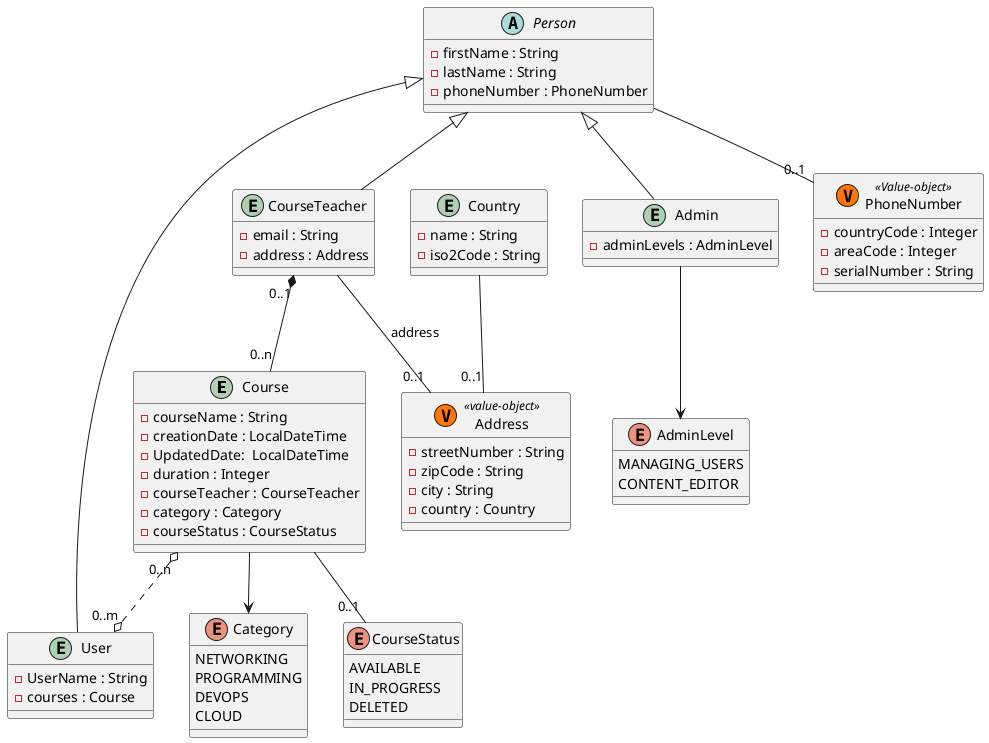 @startuml
'https://plantuml.com/class-diagram




entity Course{
    - courseName : String
    - creationDate : LocalDateTime
    - UpdatedDate:  LocalDateTime
    - duration : Integer
    - courseTeacher : CourseTeacher
    - category : Category
    - courseStatus : CourseStatus


}

enum CourseStatus {
    AVAILABLE
    IN_PROGRESS
    DELETED

}


entity CourseTeacher extends Person{

    - email : String
    - address : Address


}

abstract Person{
    - firstName : String
    - lastName : String
    - phoneNumber : PhoneNumber
}

class Address <<(V,#FF7700) value-object>>
{
    - streetNumber : String
    - zipCode : String
    - city : String
    - country : Country
}

entity Country {
    - name : String
    - iso2Code : String
}

entity Admin extends Person{
    - adminLevels : AdminLevel
}

enum Category{
    NETWORKING
    PROGRAMMING
    DEVOPS
    CLOUD
}

class PhoneNumber <<(V, #FF7700) Value-object>>{
    - countryCode : Integer
    - areaCode : Integer
    - serialNumber : String
}

entity User extends Person{
    - UserName : String
    - courses : Course
}

enum AdminLevel {
    MANAGING_USERS
    CONTENT_EDITOR
}

CourseTeacher "0..1" *-- "0..n" Course

CourseTeacher -- "0..1" Address : address
Course "0..n" o..o "0..m" User
Country -- "0..1" Address
Person -- "0..1" PhoneNumber
Course --> Category
Admin --> AdminLevel

Course -- "0..1" CourseStatus



@enduml